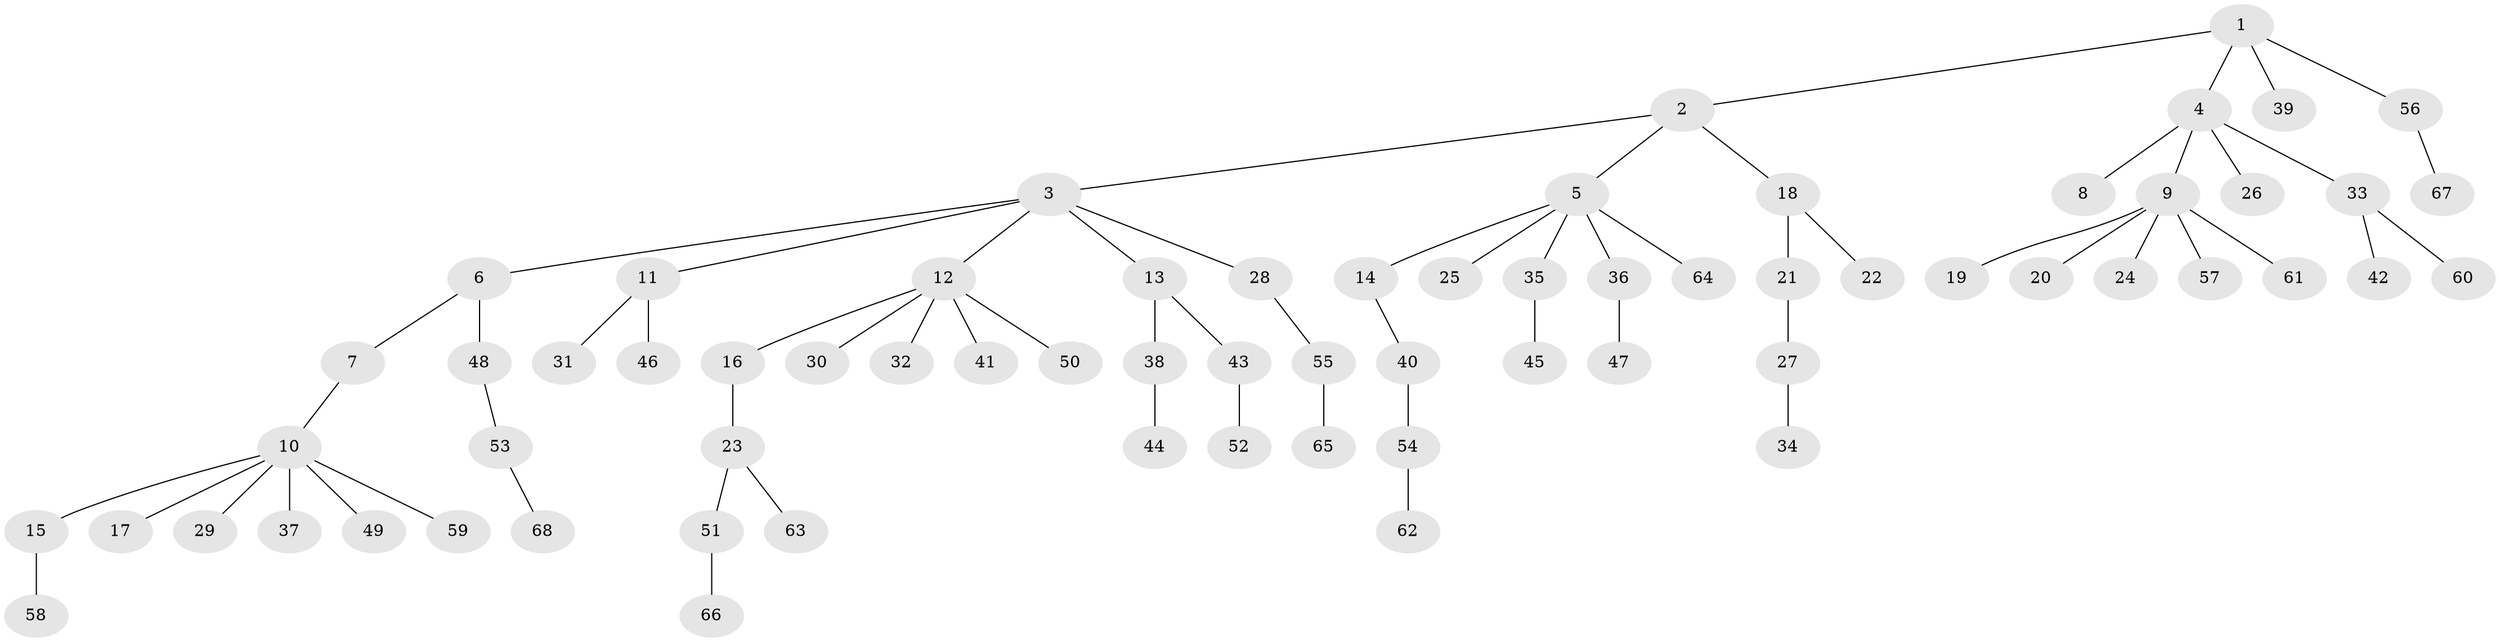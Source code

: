 // Generated by graph-tools (version 1.1) at 2025/50/03/09/25 03:50:15]
// undirected, 68 vertices, 67 edges
graph export_dot {
graph [start="1"]
  node [color=gray90,style=filled];
  1;
  2;
  3;
  4;
  5;
  6;
  7;
  8;
  9;
  10;
  11;
  12;
  13;
  14;
  15;
  16;
  17;
  18;
  19;
  20;
  21;
  22;
  23;
  24;
  25;
  26;
  27;
  28;
  29;
  30;
  31;
  32;
  33;
  34;
  35;
  36;
  37;
  38;
  39;
  40;
  41;
  42;
  43;
  44;
  45;
  46;
  47;
  48;
  49;
  50;
  51;
  52;
  53;
  54;
  55;
  56;
  57;
  58;
  59;
  60;
  61;
  62;
  63;
  64;
  65;
  66;
  67;
  68;
  1 -- 2;
  1 -- 4;
  1 -- 39;
  1 -- 56;
  2 -- 3;
  2 -- 5;
  2 -- 18;
  3 -- 6;
  3 -- 11;
  3 -- 12;
  3 -- 13;
  3 -- 28;
  4 -- 8;
  4 -- 9;
  4 -- 26;
  4 -- 33;
  5 -- 14;
  5 -- 25;
  5 -- 35;
  5 -- 36;
  5 -- 64;
  6 -- 7;
  6 -- 48;
  7 -- 10;
  9 -- 19;
  9 -- 20;
  9 -- 24;
  9 -- 57;
  9 -- 61;
  10 -- 15;
  10 -- 17;
  10 -- 29;
  10 -- 37;
  10 -- 49;
  10 -- 59;
  11 -- 31;
  11 -- 46;
  12 -- 16;
  12 -- 30;
  12 -- 32;
  12 -- 41;
  12 -- 50;
  13 -- 38;
  13 -- 43;
  14 -- 40;
  15 -- 58;
  16 -- 23;
  18 -- 21;
  18 -- 22;
  21 -- 27;
  23 -- 51;
  23 -- 63;
  27 -- 34;
  28 -- 55;
  33 -- 42;
  33 -- 60;
  35 -- 45;
  36 -- 47;
  38 -- 44;
  40 -- 54;
  43 -- 52;
  48 -- 53;
  51 -- 66;
  53 -- 68;
  54 -- 62;
  55 -- 65;
  56 -- 67;
}
